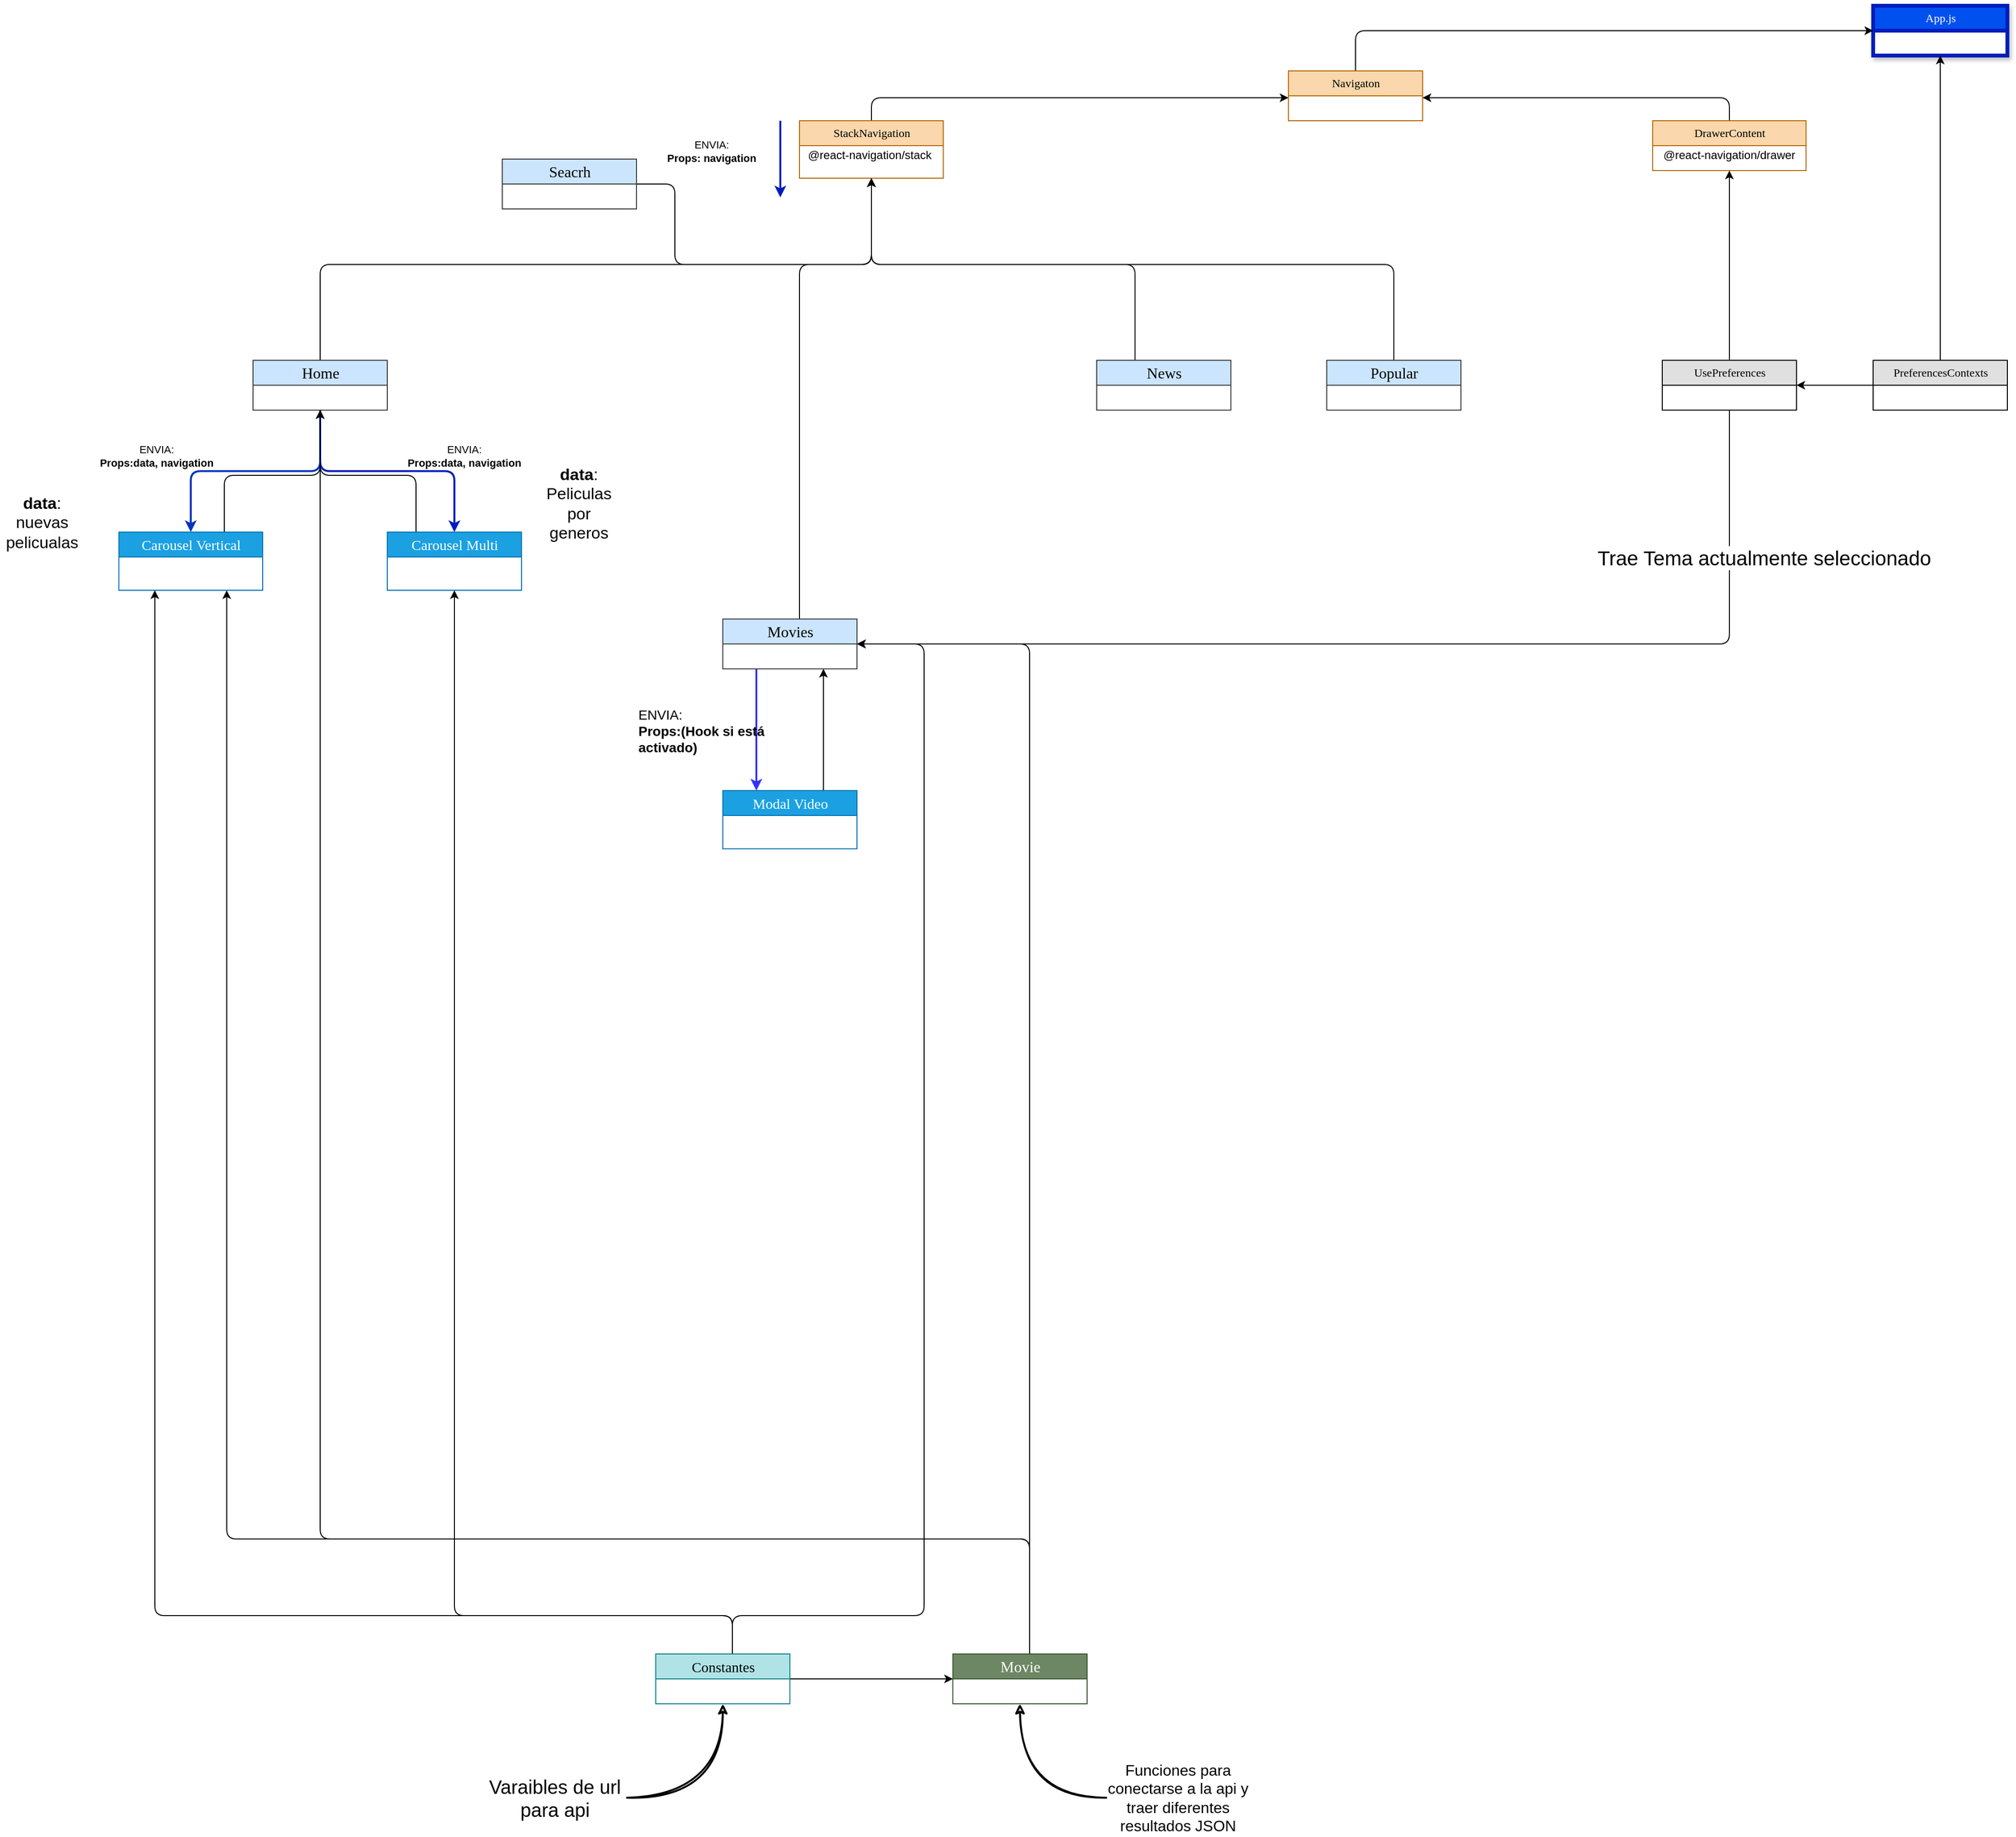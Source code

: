 <mxfile version="14.5.1" type="device"><diagram name="Page-1" id="52a04d89-c75d-2922-d76d-85b35f80e030"><mxGraphModel dx="4760" dy="2430" grid="1" gridSize="10" guides="1" tooltips="1" connect="1" arrows="1" fold="1" page="1" pageScale="1" pageWidth="1100" pageHeight="850" background="#ffffff" math="0" shadow="0"><root><mxCell id="0"/><mxCell id="1" parent="0"/><mxCell id="1fdf3b25b50cf41e-1" value="App.js" style="swimlane;html=1;fontStyle=0;childLayout=stackLayout;horizontal=1;startSize=26;fillColor=#0050ef;horizontalStack=0;resizeParent=1;resizeLast=0;collapsible=1;marginBottom=0;swimlaneFillColor=#ffffff;align=center;shadow=1;comic=0;labelBackgroundColor=none;strokeWidth=4;fontFamily=Verdana;fontSize=12;strokeColor=#001DBC;fontColor=#ffffff;rounded=0;sketch=0;glass=0;" parent="1" vertex="1"><mxGeometry x="480" y="-30" width="140" height="52" as="geometry"/></mxCell><mxCell id="KfSoItpjBf0kYvGxvolb-5" style="edgeStyle=orthogonalEdgeStyle;orthogonalLoop=1;jettySize=auto;html=1;" parent="1" source="1fdf3b25b50cf41e-7" target="1fdf3b25b50cf41e-1" edge="1"><mxGeometry relative="1" as="geometry"><Array as="points"><mxPoint x="-60" y="-4"/></Array></mxGeometry></mxCell><mxCell id="1fdf3b25b50cf41e-7" value="Navigaton" style="swimlane;html=1;fontStyle=0;childLayout=stackLayout;horizontal=1;startSize=26;fillColor=#fad7ac;horizontalStack=0;resizeParent=1;resizeLast=0;collapsible=1;marginBottom=0;swimlaneFillColor=#ffffff;align=center;shadow=0;comic=0;labelBackgroundColor=none;strokeWidth=1;fontFamily=Verdana;fontSize=12;strokeColor=#b46504;" parent="1" vertex="1"><mxGeometry x="-130" y="38" width="140" height="52" as="geometry"/></mxCell><mxCell id="KfSoItpjBf0kYvGxvolb-21" style="edgeStyle=orthogonalEdgeStyle;orthogonalLoop=1;jettySize=auto;html=1;" parent="1" source="KfSoItpjBf0kYvGxvolb-6" target="1fdf3b25b50cf41e-7" edge="1"><mxGeometry relative="1" as="geometry"><Array as="points"><mxPoint x="-565" y="66"/></Array></mxGeometry></mxCell><mxCell id="KfSoItpjBf0kYvGxvolb-6" value="StackNavigation" style="swimlane;html=1;fontStyle=0;childLayout=stackLayout;horizontal=1;startSize=26;fillColor=#fad7ac;horizontalStack=0;resizeParent=1;resizeLast=0;collapsible=1;marginBottom=0;swimlaneFillColor=#ffffff;align=center;shadow=0;comic=0;labelBackgroundColor=none;strokeWidth=1;fontFamily=Verdana;fontSize=12;strokeColor=#b46504;" parent="1" vertex="1"><mxGeometry x="-640" y="90" width="150" height="60" as="geometry"><mxRectangle x="-90" y="210" width="130" height="26" as="alternateBounds"/></mxGeometry></mxCell><mxCell id="KfSoItpjBf0kYvGxvolb-24" value="@react-navigation/stack&amp;nbsp;" style="text;html=1;strokeColor=none;fillColor=none;align=center;verticalAlign=middle;whiteSpace=wrap;" parent="KfSoItpjBf0kYvGxvolb-6" vertex="1"><mxGeometry y="26" width="150" height="20" as="geometry"/></mxCell><mxCell id="83RSbUxhiHG5xmCxG8-d-9" style="edgeStyle=orthogonalEdgeStyle;orthogonalLoop=1;jettySize=auto;html=1;" parent="1" source="KfSoItpjBf0kYvGxvolb-7" target="1fdf3b25b50cf41e-7" edge="1"><mxGeometry relative="1" as="geometry"><Array as="points"><mxPoint x="330" y="66"/></Array></mxGeometry></mxCell><mxCell id="KfSoItpjBf0kYvGxvolb-7" value="DrawerContent" style="swimlane;html=1;fontStyle=0;childLayout=stackLayout;horizontal=1;startSize=26;fillColor=#fad7ac;horizontalStack=0;resizeParent=1;resizeLast=0;collapsible=1;marginBottom=0;swimlaneFillColor=#ffffff;align=center;shadow=0;comic=0;labelBackgroundColor=none;strokeWidth=1;fontFamily=Verdana;fontSize=12;strokeColor=#b46504;" parent="1" vertex="1"><mxGeometry x="250" y="90" width="160" height="52" as="geometry"/></mxCell><mxCell id="KfSoItpjBf0kYvGxvolb-30" value="@react-navigation/drawer" style="text;html=1;strokeColor=none;fillColor=none;align=center;verticalAlign=middle;whiteSpace=wrap;" parent="KfSoItpjBf0kYvGxvolb-7" vertex="1"><mxGeometry y="26" width="160" height="20" as="geometry"/></mxCell><mxCell id="83RSbUxhiHG5xmCxG8-d-11" style="edgeStyle=orthogonalEdgeStyle;orthogonalLoop=1;jettySize=auto;html=1;" parent="1" source="KfSoItpjBf0kYvGxvolb-8" target="KfSoItpjBf0kYvGxvolb-6" edge="1"><mxGeometry relative="1" as="geometry"><Array as="points"><mxPoint x="-640" y="240"/><mxPoint x="-565" y="240"/></Array></mxGeometry></mxCell><mxCell id="IjTH00a72t5GPDacEDGU-7" style="edgeStyle=orthogonalEdgeStyle;rounded=1;orthogonalLoop=1;jettySize=auto;html=1;exitX=0.25;exitY=1;exitDx=0;exitDy=0;strokeColor=#3333FF;strokeWidth=2;" parent="1" source="KfSoItpjBf0kYvGxvolb-8" target="IjTH00a72t5GPDacEDGU-2" edge="1"><mxGeometry relative="1" as="geometry"><Array as="points"><mxPoint x="-685" y="720"/><mxPoint x="-685" y="720"/></Array></mxGeometry></mxCell><mxCell id="KfSoItpjBf0kYvGxvolb-8" value="&lt;font style=&quot;font-size: 16px&quot;&gt;Movies&lt;/font&gt;" style="swimlane;html=1;fontStyle=0;childLayout=stackLayout;horizontal=1;startSize=26;fillColor=#cce5ff;horizontalStack=0;resizeParent=1;resizeLast=0;collapsible=1;marginBottom=0;swimlaneFillColor=#ffffff;align=center;shadow=0;comic=0;labelBackgroundColor=none;strokeWidth=1;fontFamily=Verdana;fontSize=12;strokeColor=#36393d;" parent="1" vertex="1"><mxGeometry x="-720" y="610" width="140" height="52" as="geometry"><mxRectangle x="-560" y="340" width="70" height="26" as="alternateBounds"/></mxGeometry></mxCell><mxCell id="KfSoItpjBf0kYvGxvolb-19" style="edgeStyle=orthogonalEdgeStyle;orthogonalLoop=1;jettySize=auto;html=1;" parent="1" source="KfSoItpjBf0kYvGxvolb-9" target="KfSoItpjBf0kYvGxvolb-6" edge="1"><mxGeometry relative="1" as="geometry"><Array as="points"><mxPoint x="-1140" y="240"/><mxPoint x="-565" y="240"/></Array></mxGeometry></mxCell><mxCell id="KfSoItpjBf0kYvGxvolb-52" style="edgeStyle=orthogonalEdgeStyle;orthogonalLoop=1;jettySize=auto;html=1;fillColor=#dae8fc;strokeColor=#0033BF;strokeWidth=2;" parent="1" source="KfSoItpjBf0kYvGxvolb-9" target="KfSoItpjBf0kYvGxvolb-45" edge="1"><mxGeometry relative="1" as="geometry"><Array as="points"/></mxGeometry></mxCell><mxCell id="KfSoItpjBf0kYvGxvolb-53" value="ENVIA:&lt;br&gt;&lt;b&gt;Props:data, navigation&lt;/b&gt;" style="edgeLabel;html=1;align=center;verticalAlign=middle;resizable=0;points=[];" parent="KfSoItpjBf0kYvGxvolb-52" vertex="1" connectable="0"><mxGeometry x="-0.33" y="1" relative="1" as="geometry"><mxPoint x="-146.43" y="-16.57" as="offset"/></mxGeometry></mxCell><mxCell id="E6Tjl0ZjdZZeo4EvJWwj-8" style="edgeStyle=orthogonalEdgeStyle;rounded=1;orthogonalLoop=1;jettySize=auto;html=1;entryX=0.5;entryY=0;entryDx=0;entryDy=0;fillColor=#0050ef;strokeColor=#001DBC;strokeWidth=2;" parent="1" source="KfSoItpjBf0kYvGxvolb-9" target="E6Tjl0ZjdZZeo4EvJWwj-1" edge="1"><mxGeometry relative="1" as="geometry"/></mxCell><mxCell id="KfSoItpjBf0kYvGxvolb-9" value="&lt;font style=&quot;font-size: 16px&quot;&gt;Home&lt;/font&gt;" style="swimlane;html=1;fontStyle=0;childLayout=stackLayout;horizontal=1;startSize=26;fillColor=#cce5ff;horizontalStack=0;resizeParent=1;resizeLast=0;collapsible=1;marginBottom=0;swimlaneFillColor=#ffffff;align=center;shadow=0;comic=0;labelBackgroundColor=none;strokeWidth=1;fontFamily=Verdana;fontSize=12;strokeColor=#36393d;" parent="1" vertex="1"><mxGeometry x="-1210" y="340" width="140" height="52" as="geometry"/></mxCell><mxCell id="83RSbUxhiHG5xmCxG8-d-13" style="edgeStyle=orthogonalEdgeStyle;orthogonalLoop=1;jettySize=auto;html=1;" parent="1" source="KfSoItpjBf0kYvGxvolb-11" target="KfSoItpjBf0kYvGxvolb-6" edge="1"><mxGeometry relative="1" as="geometry"><Array as="points"><mxPoint x="-20" y="240"/><mxPoint x="-565" y="240"/></Array></mxGeometry></mxCell><mxCell id="KfSoItpjBf0kYvGxvolb-11" value="&lt;font style=&quot;font-size: 16px&quot;&gt;Popular&lt;/font&gt;" style="swimlane;html=1;fontStyle=0;childLayout=stackLayout;horizontal=1;startSize=26;fillColor=#cce5ff;horizontalStack=0;resizeParent=1;resizeLast=0;collapsible=1;marginBottom=0;swimlaneFillColor=#ffffff;align=center;shadow=0;comic=0;labelBackgroundColor=none;strokeWidth=1;fontFamily=Verdana;fontSize=12;strokeColor=#36393d;" parent="1" vertex="1"><mxGeometry x="-90" y="340" width="140" height="52" as="geometry"/></mxCell><mxCell id="83RSbUxhiHG5xmCxG8-d-10" style="edgeStyle=orthogonalEdgeStyle;orthogonalLoop=1;jettySize=auto;html=1;" parent="1" source="KfSoItpjBf0kYvGxvolb-12" target="KfSoItpjBf0kYvGxvolb-6" edge="1"><mxGeometry relative="1" as="geometry"><Array as="points"><mxPoint x="-770" y="240"/><mxPoint x="-565" y="240"/></Array></mxGeometry></mxCell><mxCell id="KfSoItpjBf0kYvGxvolb-12" value="&lt;font style=&quot;font-size: 16px&quot;&gt;Seacrh&lt;/font&gt;" style="swimlane;html=1;fontStyle=0;childLayout=stackLayout;horizontal=1;startSize=26;fillColor=#cce5ff;horizontalStack=0;resizeParent=1;resizeLast=0;collapsible=1;marginBottom=0;swimlaneFillColor=#ffffff;align=center;shadow=0;comic=0;labelBackgroundColor=none;strokeWidth=1;fontFamily=Verdana;fontSize=12;strokeColor=#36393d;" parent="1" vertex="1"><mxGeometry x="-950" y="130" width="140" height="52" as="geometry"/></mxCell><mxCell id="83RSbUxhiHG5xmCxG8-d-12" style="edgeStyle=orthogonalEdgeStyle;orthogonalLoop=1;jettySize=auto;html=1;" parent="1" source="KfSoItpjBf0kYvGxvolb-13" target="KfSoItpjBf0kYvGxvolb-6" edge="1"><mxGeometry relative="1" as="geometry"><Array as="points"><mxPoint x="-290" y="240"/><mxPoint x="-565" y="240"/></Array></mxGeometry></mxCell><mxCell id="KfSoItpjBf0kYvGxvolb-13" value="&lt;font style=&quot;font-size: 16px&quot;&gt;News&lt;/font&gt;" style="swimlane;html=1;fontStyle=0;childLayout=stackLayout;horizontal=1;startSize=26;fillColor=#cce5ff;horizontalStack=0;resizeParent=1;resizeLast=0;collapsible=1;marginBottom=0;swimlaneFillColor=#ffffff;align=center;shadow=0;comic=0;labelBackgroundColor=none;strokeWidth=1;fontFamily=Verdana;fontSize=12;strokeColor=#36393d;" parent="1" vertex="1"><mxGeometry x="-330" y="340" width="140" height="52" as="geometry"/></mxCell><mxCell id="KfSoItpjBf0kYvGxvolb-27" style="edgeStyle=orthogonalEdgeStyle;orthogonalLoop=1;jettySize=auto;html=1;" parent="1" source="KfSoItpjBf0kYvGxvolb-25" target="KfSoItpjBf0kYvGxvolb-7" edge="1"><mxGeometry relative="1" as="geometry"/></mxCell><mxCell id="6t6laafWHD_qt8SQWr91-1" style="edgeStyle=orthogonalEdgeStyle;rounded=1;orthogonalLoop=1;jettySize=auto;html=1;entryX=1;entryY=0.5;entryDx=0;entryDy=0;" parent="1" source="KfSoItpjBf0kYvGxvolb-25" target="KfSoItpjBf0kYvGxvolb-8" edge="1"><mxGeometry relative="1" as="geometry"><Array as="points"><mxPoint x="330" y="636"/></Array></mxGeometry></mxCell><mxCell id="6t6laafWHD_qt8SQWr91-3" value="&lt;font style=&quot;font-size: 21px&quot;&gt;Trae Tema actualmente seleccionado&lt;/font&gt;" style="edgeLabel;html=1;align=center;verticalAlign=middle;resizable=0;points=[];" parent="6t6laafWHD_qt8SQWr91-1" vertex="1" connectable="0"><mxGeometry x="-0.213" y="2" relative="1" as="geometry"><mxPoint x="245.33" y="-92" as="offset"/></mxGeometry></mxCell><mxCell id="KfSoItpjBf0kYvGxvolb-25" value="UsePreferences" style="swimlane;html=1;fontStyle=0;childLayout=stackLayout;horizontal=1;startSize=26;fillColor=#e0e0e0;horizontalStack=0;resizeParent=1;resizeLast=0;collapsible=1;marginBottom=0;swimlaneFillColor=#ffffff;align=center;shadow=0;comic=0;labelBackgroundColor=none;strokeWidth=1;fontFamily=Verdana;fontSize=12;" parent="1" vertex="1"><mxGeometry x="260" y="340" width="140" height="52" as="geometry"/></mxCell><mxCell id="KfSoItpjBf0kYvGxvolb-28" style="edgeStyle=orthogonalEdgeStyle;orthogonalLoop=1;jettySize=auto;html=1;" parent="1" source="KfSoItpjBf0kYvGxvolb-26" target="KfSoItpjBf0kYvGxvolb-25" edge="1"><mxGeometry relative="1" as="geometry"/></mxCell><mxCell id="KfSoItpjBf0kYvGxvolb-31" style="edgeStyle=orthogonalEdgeStyle;orthogonalLoop=1;jettySize=auto;html=1;" parent="1" source="KfSoItpjBf0kYvGxvolb-26" target="1fdf3b25b50cf41e-1" edge="1"><mxGeometry relative="1" as="geometry"/></mxCell><mxCell id="KfSoItpjBf0kYvGxvolb-26" value="PreferencesContexts" style="swimlane;html=1;fontStyle=0;childLayout=stackLayout;horizontal=1;startSize=26;fillColor=#e0e0e0;horizontalStack=0;resizeParent=1;resizeLast=0;collapsible=1;marginBottom=0;swimlaneFillColor=#ffffff;align=center;shadow=0;comic=0;labelBackgroundColor=none;strokeWidth=1;fontFamily=Verdana;fontSize=12;" parent="1" vertex="1"><mxGeometry x="480" y="340" width="140" height="52" as="geometry"/></mxCell><mxCell id="KfSoItpjBf0kYvGxvolb-46" style="edgeStyle=orthogonalEdgeStyle;orthogonalLoop=1;jettySize=auto;html=1;" parent="1" source="KfSoItpjBf0kYvGxvolb-44" target="KfSoItpjBf0kYvGxvolb-9" edge="1"><mxGeometry relative="1" as="geometry"><Array as="points"><mxPoint x="-400" y="1570"/><mxPoint x="-1140" y="1570"/></Array></mxGeometry></mxCell><mxCell id="cfgA7tl9gjElnE3W6bUY-18" style="edgeStyle=orthogonalEdgeStyle;rounded=1;orthogonalLoop=1;jettySize=auto;html=1;entryX=0.75;entryY=1;entryDx=0;entryDy=0;strokeWidth=1;" parent="1" source="KfSoItpjBf0kYvGxvolb-44" target="KfSoItpjBf0kYvGxvolb-45" edge="1"><mxGeometry relative="1" as="geometry"><Array as="points"><mxPoint x="-400" y="1570"/><mxPoint x="-1237" y="1570"/></Array></mxGeometry></mxCell><mxCell id="6t6laafWHD_qt8SQWr91-4" style="edgeStyle=orthogonalEdgeStyle;rounded=1;orthogonalLoop=1;jettySize=auto;html=1;entryX=1;entryY=0.5;entryDx=0;entryDy=0;" parent="1" source="KfSoItpjBf0kYvGxvolb-44" target="KfSoItpjBf0kYvGxvolb-8" edge="1"><mxGeometry relative="1" as="geometry"><Array as="points"><mxPoint x="-400" y="636"/></Array></mxGeometry></mxCell><mxCell id="KfSoItpjBf0kYvGxvolb-44" value="&lt;font style=&quot;font-size: 16px&quot;&gt;Movie&lt;/font&gt;" style="swimlane;html=1;fontStyle=0;childLayout=stackLayout;horizontal=1;startSize=26;fillColor=#6d8764;horizontalStack=0;resizeParent=1;resizeLast=0;collapsible=1;marginBottom=0;swimlaneFillColor=#ffffff;align=center;shadow=0;comic=0;labelBackgroundColor=none;strokeWidth=1;fontFamily=Verdana;fontSize=12;strokeColor=#3A5431;fontColor=#ffffff;" parent="1" vertex="1"><mxGeometry x="-480" y="1690" width="140" height="52" as="geometry"/></mxCell><mxCell id="KfSoItpjBf0kYvGxvolb-47" style="edgeStyle=orthogonalEdgeStyle;orthogonalLoop=1;jettySize=auto;html=1;" parent="1" source="KfSoItpjBf0kYvGxvolb-45" target="KfSoItpjBf0kYvGxvolb-9" edge="1"><mxGeometry relative="1" as="geometry"><Array as="points"><mxPoint x="-1240" y="460"/><mxPoint x="-1140" y="460"/></Array></mxGeometry></mxCell><mxCell id="KfSoItpjBf0kYvGxvolb-45" value="&lt;font style=&quot;font-size: 15px&quot;&gt;Carousel Vertical&lt;/font&gt;" style="swimlane;html=1;fontStyle=0;childLayout=stackLayout;horizontal=1;startSize=26;fillColor=#1ba1e2;horizontalStack=0;resizeParent=1;resizeLast=0;collapsible=1;marginBottom=0;swimlaneFillColor=#ffffff;align=center;shadow=0;comic=0;labelBackgroundColor=none;strokeWidth=1;fontFamily=Verdana;fontSize=12;strokeColor=#006EAF;fontColor=#ffffff;" parent="1" vertex="1"><mxGeometry x="-1350" y="519.23" width="150" height="60.79" as="geometry"/></mxCell><mxCell id="KfSoItpjBf0kYvGxvolb-51" style="edgeStyle=orthogonalEdgeStyle;orthogonalLoop=1;jettySize=auto;html=1;" parent="1" source="KfSoItpjBf0kYvGxvolb-48" target="KfSoItpjBf0kYvGxvolb-44" edge="1"><mxGeometry relative="1" as="geometry"/></mxCell><mxCell id="cfgA7tl9gjElnE3W6bUY-7" style="edgeStyle=orthogonalEdgeStyle;rounded=1;orthogonalLoop=1;jettySize=auto;html=1;strokeWidth=1;" parent="1" source="KfSoItpjBf0kYvGxvolb-48" target="KfSoItpjBf0kYvGxvolb-8" edge="1"><mxGeometry relative="1" as="geometry"><Array as="points"><mxPoint x="-710" y="1650"/><mxPoint x="-510" y="1650"/><mxPoint x="-510" y="636"/></Array></mxGeometry></mxCell><mxCell id="cfgA7tl9gjElnE3W6bUY-15" style="edgeStyle=orthogonalEdgeStyle;rounded=1;orthogonalLoop=1;jettySize=auto;html=1;strokeWidth=1;entryX=0.5;entryY=1;entryDx=0;entryDy=0;" parent="1" source="KfSoItpjBf0kYvGxvolb-48" target="E6Tjl0ZjdZZeo4EvJWwj-1" edge="1"><mxGeometry relative="1" as="geometry"><Array as="points"><mxPoint x="-710" y="1650"/><mxPoint x="-1000" y="1650"/></Array><mxPoint x="-1010" y="580" as="targetPoint"/></mxGeometry></mxCell><mxCell id="cfgA7tl9gjElnE3W6bUY-17" style="edgeStyle=orthogonalEdgeStyle;rounded=1;orthogonalLoop=1;jettySize=auto;html=1;entryX=0.25;entryY=1;entryDx=0;entryDy=0;strokeWidth=1;" parent="1" source="KfSoItpjBf0kYvGxvolb-48" target="KfSoItpjBf0kYvGxvolb-45" edge="1"><mxGeometry relative="1" as="geometry"><Array as="points"><mxPoint x="-710" y="1650"/><mxPoint x="-1312" y="1650"/></Array></mxGeometry></mxCell><mxCell id="KfSoItpjBf0kYvGxvolb-48" value="&lt;font style=&quot;font-size: 15px&quot;&gt;Constantes&lt;/font&gt;" style="swimlane;html=1;fontStyle=0;childLayout=stackLayout;horizontal=1;startSize=26;fillColor=#b0e3e6;horizontalStack=0;resizeParent=1;resizeLast=0;collapsible=1;marginBottom=0;swimlaneFillColor=#ffffff;align=center;shadow=0;comic=0;labelBackgroundColor=none;strokeWidth=1;fontFamily=Verdana;fontSize=12;strokeColor=#0e8088;" parent="1" vertex="1"><mxGeometry x="-790" y="1690" width="140" height="52" as="geometry"><mxRectangle x="-780" y="810" width="120" height="26" as="alternateBounds"/></mxGeometry></mxCell><mxCell id="UqJ-FWFbDYbERJtoOw3p-3" style="edgeStyle=orthogonalEdgeStyle;orthogonalLoop=1;jettySize=auto;html=1;strokeWidth=2;curved=1;sketch=1;" parent="1" source="UqJ-FWFbDYbERJtoOw3p-2" target="KfSoItpjBf0kYvGxvolb-44" edge="1"><mxGeometry relative="1" as="geometry"/></mxCell><mxCell id="UqJ-FWFbDYbERJtoOw3p-2" value="&lt;font style=&quot;font-size: 16px&quot;&gt;Funciones para conectarse a la api y traer diferentes resultados JSON&lt;/font&gt;" style="text;html=1;strokeColor=none;fillColor=none;align=center;verticalAlign=middle;whiteSpace=wrap;rounded=0;" parent="1" vertex="1"><mxGeometry x="-320" y="1800" width="150" height="80" as="geometry"/></mxCell><mxCell id="E6Tjl0ZjdZZeo4EvJWwj-7" style="edgeStyle=orthogonalEdgeStyle;rounded=1;orthogonalLoop=1;jettySize=auto;html=1;" parent="1" source="E6Tjl0ZjdZZeo4EvJWwj-1" target="KfSoItpjBf0kYvGxvolb-9" edge="1"><mxGeometry relative="1" as="geometry"><Array as="points"><mxPoint x="-1040" y="460"/><mxPoint x="-1140" y="460"/></Array></mxGeometry></mxCell><mxCell id="E6Tjl0ZjdZZeo4EvJWwj-1" value="&lt;font style=&quot;font-size: 15px&quot;&gt;Carousel Multi&lt;/font&gt;" style="swimlane;html=1;fontStyle=0;childLayout=stackLayout;horizontal=1;startSize=26;fillColor=#1ba1e2;horizontalStack=0;resizeParent=1;resizeLast=0;collapsible=1;marginBottom=0;swimlaneFillColor=#ffffff;align=center;shadow=0;comic=0;labelBackgroundColor=none;strokeWidth=1;fontFamily=Verdana;fontSize=12;strokeColor=#006EAF;fontColor=#ffffff;" parent="1" vertex="1"><mxGeometry x="-1070" y="519.23" width="140" height="60.77" as="geometry"/></mxCell><mxCell id="E6Tjl0ZjdZZeo4EvJWwj-9" value="ENVIA:&lt;br&gt;&lt;b&gt;Props:data, navigation&lt;/b&gt;" style="edgeLabel;html=1;align=center;verticalAlign=middle;resizable=0;points=[];" parent="1" vertex="1" connectable="0"><mxGeometry x="-990.002" y="439.998" as="geometry"/></mxCell><mxCell id="cfgA7tl9gjElnE3W6bUY-1" value="ENVIA:&lt;br&gt;&lt;b&gt;Props: navigation&lt;/b&gt;" style="edgeLabel;html=1;align=center;verticalAlign=middle;resizable=0;points=[];" parent="1" vertex="1" connectable="0"><mxGeometry x="-740.002" y="129.998" as="geometry"><mxPoint x="8" y="-8" as="offset"/></mxGeometry></mxCell><mxCell id="cfgA7tl9gjElnE3W6bUY-3" value="" style="endArrow=classic;html=1;fillColor=#0050ef;strokeColor=#001DBC;strokeWidth=2;" parent="1" edge="1"><mxGeometry width="50" height="50" relative="1" as="geometry"><mxPoint x="-660" y="90" as="sourcePoint"/><mxPoint x="-660" y="170" as="targetPoint"/></mxGeometry></mxCell><mxCell id="cfgA7tl9gjElnE3W6bUY-10" style="edgeStyle=orthogonalEdgeStyle;orthogonalLoop=1;jettySize=auto;html=1;strokeWidth=2;curved=1;sketch=1;entryX=0.5;entryY=1;entryDx=0;entryDy=0;" parent="1" source="cfgA7tl9gjElnE3W6bUY-11" target="KfSoItpjBf0kYvGxvolb-48" edge="1"><mxGeometry relative="1" as="geometry"><mxPoint x="-740" y="1760" as="targetPoint"/></mxGeometry></mxCell><mxCell id="cfgA7tl9gjElnE3W6bUY-11" value="&lt;font style=&quot;font-size: 20px&quot;&gt;Varaibles de url para api&lt;/font&gt;" style="text;html=1;strokeColor=none;fillColor=none;align=center;verticalAlign=middle;whiteSpace=wrap;rounded=0;" parent="1" vertex="1"><mxGeometry x="-970" y="1800" width="150" height="80" as="geometry"/></mxCell><mxCell id="cfgA7tl9gjElnE3W6bUY-19" value="&lt;font style=&quot;font-size: 17px&quot;&gt;&lt;b&gt;data&lt;/b&gt;: nuevas pelicualas&lt;/font&gt;" style="text;html=1;strokeColor=none;fillColor=none;align=center;verticalAlign=middle;whiteSpace=wrap;rounded=0;shadow=1;glass=0;sketch=0;" parent="1" vertex="1"><mxGeometry x="-1470" y="480" width="80" height="60" as="geometry"/></mxCell><mxCell id="cfgA7tl9gjElnE3W6bUY-20" value="&lt;font style=&quot;font-size: 17px&quot;&gt;&lt;b&gt;data&lt;/b&gt;: Peliculas por generos&lt;/font&gt;" style="text;html=1;strokeColor=none;fillColor=none;align=center;verticalAlign=middle;whiteSpace=wrap;rounded=0;shadow=1;glass=0;sketch=0;rotation=0;" parent="1" vertex="1"><mxGeometry x="-910" y="460" width="80" height="60" as="geometry"/></mxCell><mxCell id="IjTH00a72t5GPDacEDGU-6" style="edgeStyle=orthogonalEdgeStyle;rounded=1;orthogonalLoop=1;jettySize=auto;html=1;exitX=0.75;exitY=0;exitDx=0;exitDy=0;entryX=0.75;entryY=1;entryDx=0;entryDy=0;" parent="1" source="IjTH00a72t5GPDacEDGU-2" target="KfSoItpjBf0kYvGxvolb-8" edge="1"><mxGeometry relative="1" as="geometry"/></mxCell><mxCell id="IjTH00a72t5GPDacEDGU-2" value="&lt;font style=&quot;font-size: 15px&quot;&gt;Modal Video&lt;/font&gt;" style="swimlane;html=1;fontStyle=0;childLayout=stackLayout;horizontal=1;startSize=26;fillColor=#1ba1e2;horizontalStack=0;resizeParent=1;resizeLast=0;collapsible=1;marginBottom=0;swimlaneFillColor=#ffffff;align=center;shadow=0;comic=0;labelBackgroundColor=none;strokeWidth=1;fontFamily=Verdana;fontSize=12;strokeColor=#006EAF;fontColor=#ffffff;" parent="1" vertex="1"><mxGeometry x="-720" y="789" width="140" height="60.77" as="geometry"/></mxCell><mxCell id="IjTH00a72t5GPDacEDGU-5" value="&lt;font style=&quot;font-size: 14px&quot;&gt;&lt;span style=&quot;color: rgb(0 , 0 , 0) ; font-family: &amp;#34;helvetica&amp;#34; ; font-style: normal ; font-weight: 400 ; letter-spacing: normal ; text-align: center ; text-indent: 0px ; text-transform: none ; word-spacing: 0px ; background-color: rgb(255 , 255 , 255) ; display: inline ; float: none&quot;&gt;ENVIA:&lt;/span&gt;&lt;br style=&quot;color: rgb(0 , 0 , 0) ; font-family: &amp;#34;helvetica&amp;#34; ; font-style: normal ; font-weight: 400 ; letter-spacing: normal ; text-align: center ; text-indent: 0px ; text-transform: none ; word-spacing: 0px&quot;&gt;&lt;b style=&quot;color: rgb(0 , 0 , 0) ; font-family: &amp;#34;helvetica&amp;#34; ; font-style: normal ; letter-spacing: normal ; text-align: center ; text-indent: 0px ; text-transform: none ; word-spacing: 0px&quot;&gt;Props:(Hook si está activado)&lt;/b&gt;&lt;/font&gt;" style="text;whiteSpace=wrap;html=1;" parent="1" vertex="1"><mxGeometry x="-810" y="695" width="140" height="40" as="geometry"/></mxCell></root></mxGraphModel></diagram></mxfile>